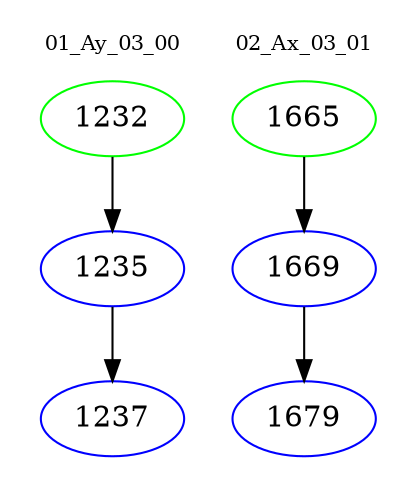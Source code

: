 digraph{
subgraph cluster_0 {
color = white
label = "01_Ay_03_00";
fontsize=10;
T0_1232 [label="1232", color="green"]
T0_1232 -> T0_1235 [color="black"]
T0_1235 [label="1235", color="blue"]
T0_1235 -> T0_1237 [color="black"]
T0_1237 [label="1237", color="blue"]
}
subgraph cluster_1 {
color = white
label = "02_Ax_03_01";
fontsize=10;
T1_1665 [label="1665", color="green"]
T1_1665 -> T1_1669 [color="black"]
T1_1669 [label="1669", color="blue"]
T1_1669 -> T1_1679 [color="black"]
T1_1679 [label="1679", color="blue"]
}
}
